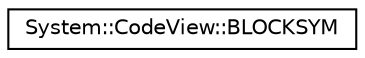 digraph G
{
  edge [fontname="Helvetica",fontsize="10",labelfontname="Helvetica",labelfontsize="10"];
  node [fontname="Helvetica",fontsize="10",shape=record];
  rankdir="LR";
  Node1 [label="System::CodeView::BLOCKSYM",height=0.2,width=0.4,color="black", fillcolor="white", style="filled",URL="$struct_system_1_1_code_view_1_1_b_l_o_c_k_s_y_m.html"];
}
